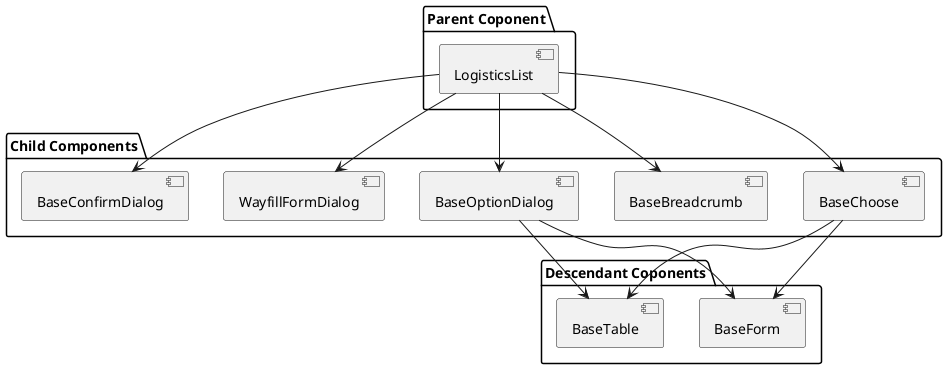 @startuml

package "Parent Coponent" {
  [LogisticsList]
}

package "Child Components" {
  [BaseChoose]
  [BaseBreadcrumb]
  [BaseOptionDialog]
  [WayfillFormDialog]
  [BaseConfirmDialog]
}

package "Descendant Coponents" {
  [BaseForm]
  [BaseTable]
}

[LogisticsList]             -->       [BaseChoose]
[LogisticsList]             -->       [BaseBreadcrumb]
[LogisticsList]             -->       [BaseOptionDialog]
[LogisticsList]             -->       [WayfillFormDialog]
[LogisticsList]             -->       [BaseConfirmDialog]
[BaseChoose]            -->       [BaseForm]
[BaseChoose]            -->       [BaseTable]
[BaseOptionDialog]  -->       [BaseForm]
[BaseOptionDialog]  -->       [BaseTable]

@enduml